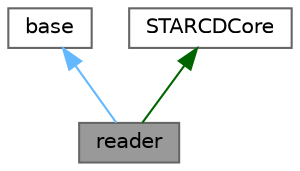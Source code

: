 digraph "reader"
{
 // LATEX_PDF_SIZE
  bgcolor="transparent";
  edge [fontname=Helvetica,fontsize=10,labelfontname=Helvetica,labelfontsize=10];
  node [fontname=Helvetica,fontsize=10,shape=box,height=0.2,width=0.4];
  Node1 [id="Node000001",label="reader",height=0.2,width=0.4,color="gray40", fillcolor="grey60", style="filled", fontcolor="black",tooltip="Reads CCM files as written by PROSTAR/STARCCM."];
  Node2 -> Node1 [id="edge1_Node000001_Node000002",dir="back",color="steelblue1",style="solid",tooltip=" "];
  Node2 [id="Node000002",label="base",height=0.2,width=0.4,color="gray40", fillcolor="white", style="filled",URL="$classFoam_1_1ccm_1_1base.html",tooltip="Base functionality common to reader and writer classes."];
  Node3 -> Node1 [id="edge2_Node000001_Node000003",dir="back",color="darkgreen",style="solid",tooltip=" "];
  Node3 [id="Node000003",label="STARCDCore",height=0.2,width=0.4,color="gray40", fillcolor="white", style="filled",URL="$classFoam_1_1fileFormats_1_1STARCDCore.html",tooltip="Core routines used when reading/writing PROSTAR vrt/cel/bnd files."];
}
